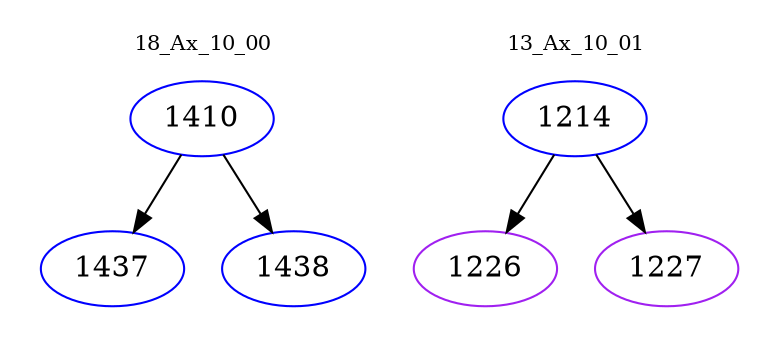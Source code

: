 digraph{
subgraph cluster_0 {
color = white
label = "18_Ax_10_00";
fontsize=10;
T0_1410 [label="1410", color="blue"]
T0_1410 -> T0_1437 [color="black"]
T0_1437 [label="1437", color="blue"]
T0_1410 -> T0_1438 [color="black"]
T0_1438 [label="1438", color="blue"]
}
subgraph cluster_1 {
color = white
label = "13_Ax_10_01";
fontsize=10;
T1_1214 [label="1214", color="blue"]
T1_1214 -> T1_1226 [color="black"]
T1_1226 [label="1226", color="purple"]
T1_1214 -> T1_1227 [color="black"]
T1_1227 [label="1227", color="purple"]
}
}
